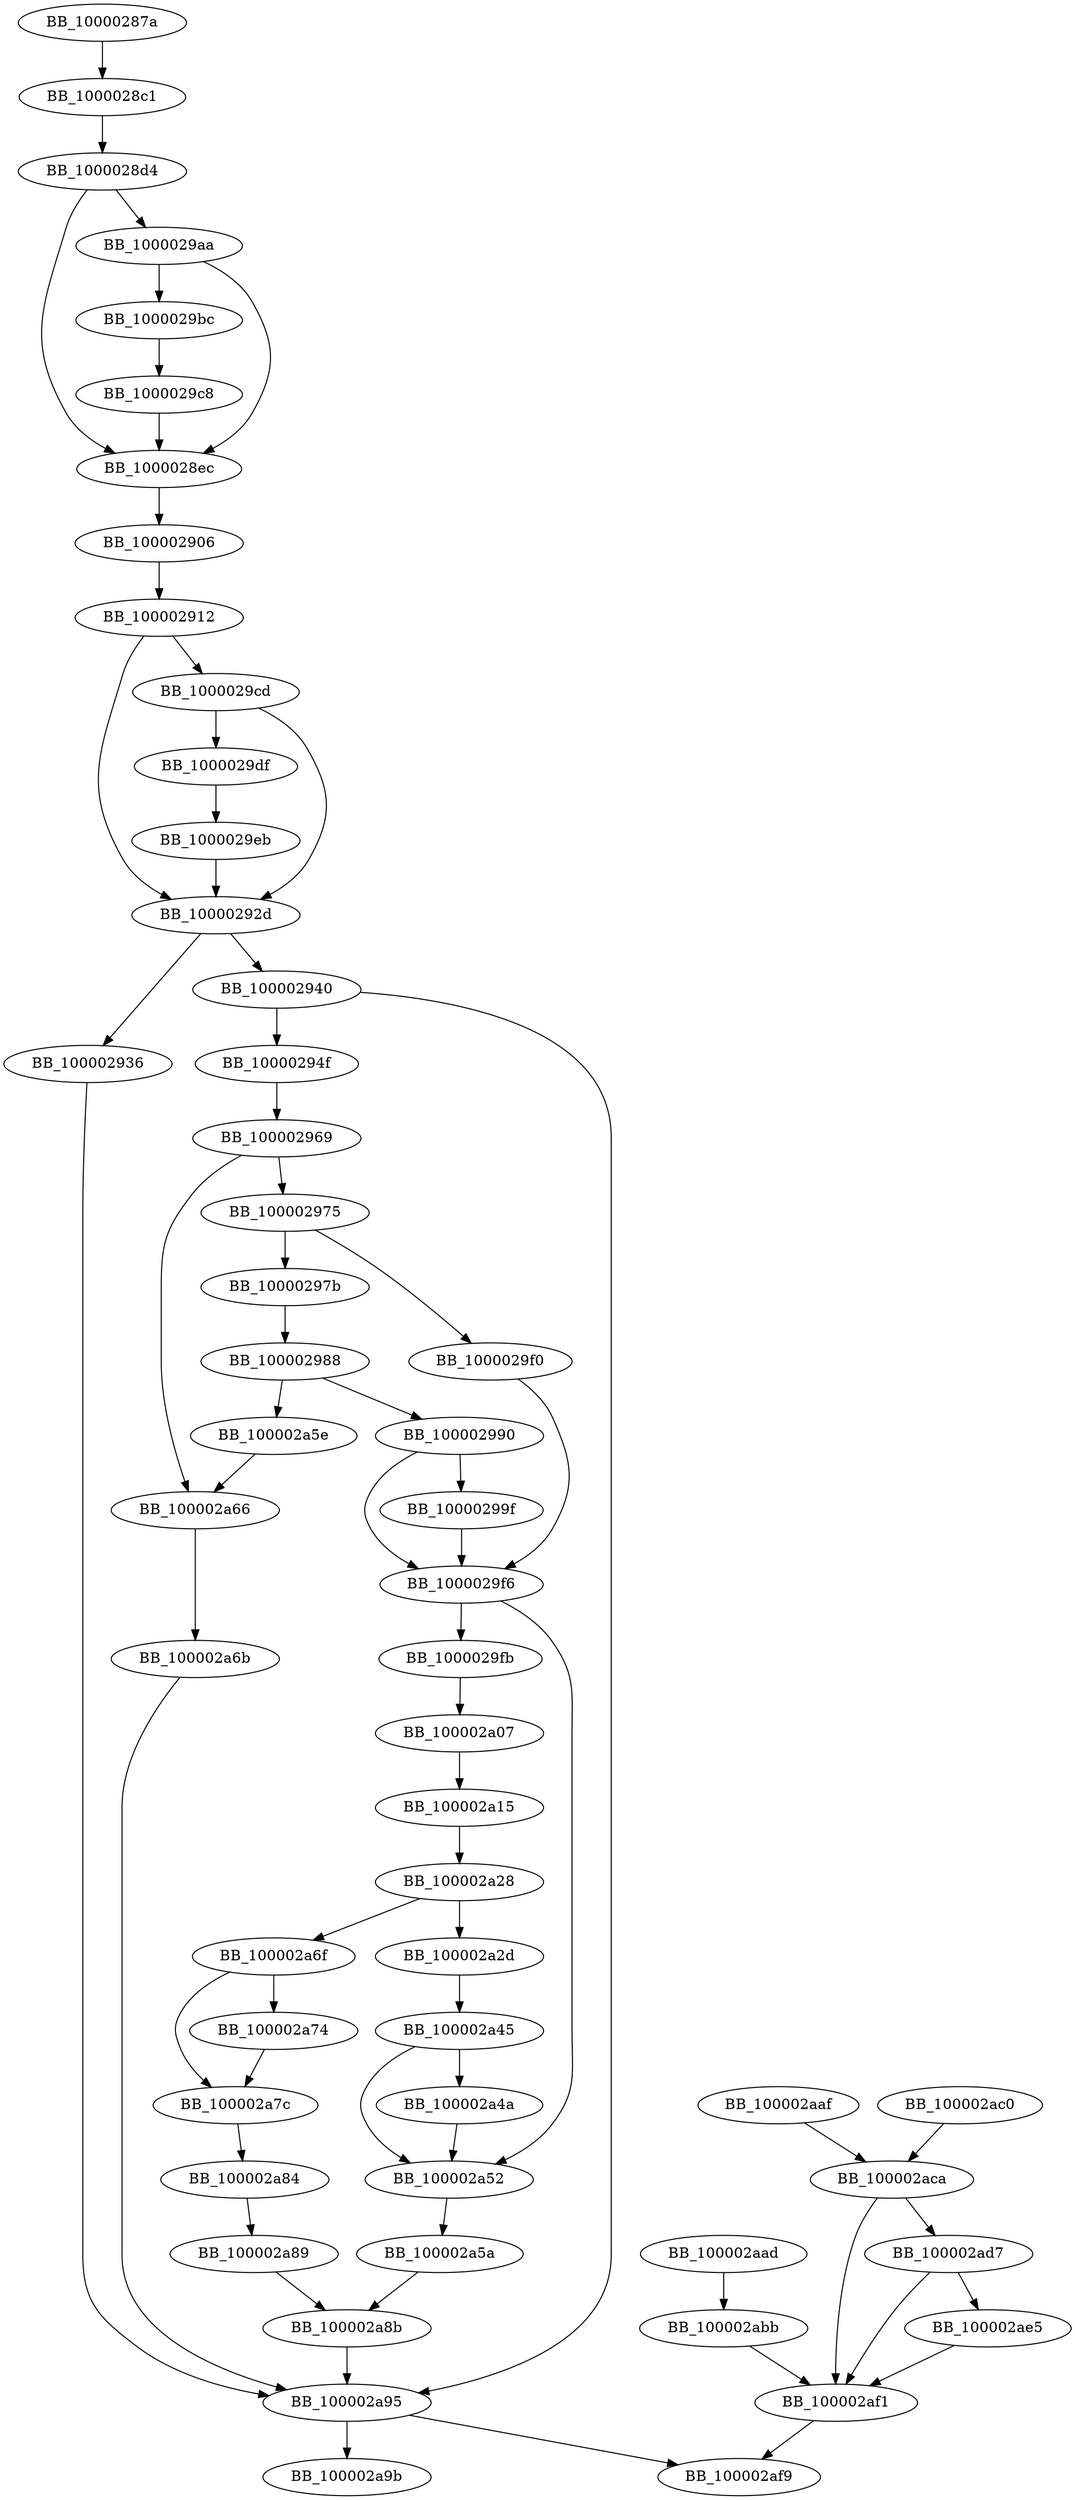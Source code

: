 DiGraph __Z8readFilePcRSt6vectorIhSaIhEERmS4_m{
BB_10000287a->BB_1000028c1
BB_1000028c1->BB_1000028d4
BB_1000028d4->BB_1000028ec
BB_1000028d4->BB_1000029aa
BB_1000028ec->BB_100002906
BB_100002906->BB_100002912
BB_100002912->BB_10000292d
BB_100002912->BB_1000029cd
BB_10000292d->BB_100002936
BB_10000292d->BB_100002940
BB_100002936->BB_100002a95
BB_100002940->BB_10000294f
BB_100002940->BB_100002a95
BB_10000294f->BB_100002969
BB_100002969->BB_100002975
BB_100002969->BB_100002a66
BB_100002975->BB_10000297b
BB_100002975->BB_1000029f0
BB_10000297b->BB_100002988
BB_100002988->BB_100002990
BB_100002988->BB_100002a5e
BB_100002990->BB_10000299f
BB_100002990->BB_1000029f6
BB_10000299f->BB_1000029f6
BB_1000029aa->BB_1000028ec
BB_1000029aa->BB_1000029bc
BB_1000029bc->BB_1000029c8
BB_1000029c8->BB_1000028ec
BB_1000029cd->BB_10000292d
BB_1000029cd->BB_1000029df
BB_1000029df->BB_1000029eb
BB_1000029eb->BB_10000292d
BB_1000029f0->BB_1000029f6
BB_1000029f6->BB_1000029fb
BB_1000029f6->BB_100002a52
BB_1000029fb->BB_100002a07
BB_100002a07->BB_100002a15
BB_100002a15->BB_100002a28
BB_100002a28->BB_100002a2d
BB_100002a28->BB_100002a6f
BB_100002a2d->BB_100002a45
BB_100002a45->BB_100002a4a
BB_100002a45->BB_100002a52
BB_100002a4a->BB_100002a52
BB_100002a52->BB_100002a5a
BB_100002a5a->BB_100002a8b
BB_100002a5e->BB_100002a66
BB_100002a66->BB_100002a6b
BB_100002a6b->BB_100002a95
BB_100002a6f->BB_100002a74
BB_100002a6f->BB_100002a7c
BB_100002a74->BB_100002a7c
BB_100002a7c->BB_100002a84
BB_100002a84->BB_100002a89
BB_100002a89->BB_100002a8b
BB_100002a8b->BB_100002a95
BB_100002a95->BB_100002a9b
BB_100002a95->BB_100002af9
BB_100002aad->BB_100002abb
BB_100002aaf->BB_100002aca
BB_100002abb->BB_100002af1
BB_100002ac0->BB_100002aca
BB_100002aca->BB_100002ad7
BB_100002aca->BB_100002af1
BB_100002ad7->BB_100002ae5
BB_100002ad7->BB_100002af1
BB_100002ae5->BB_100002af1
BB_100002af1->BB_100002af9
}
